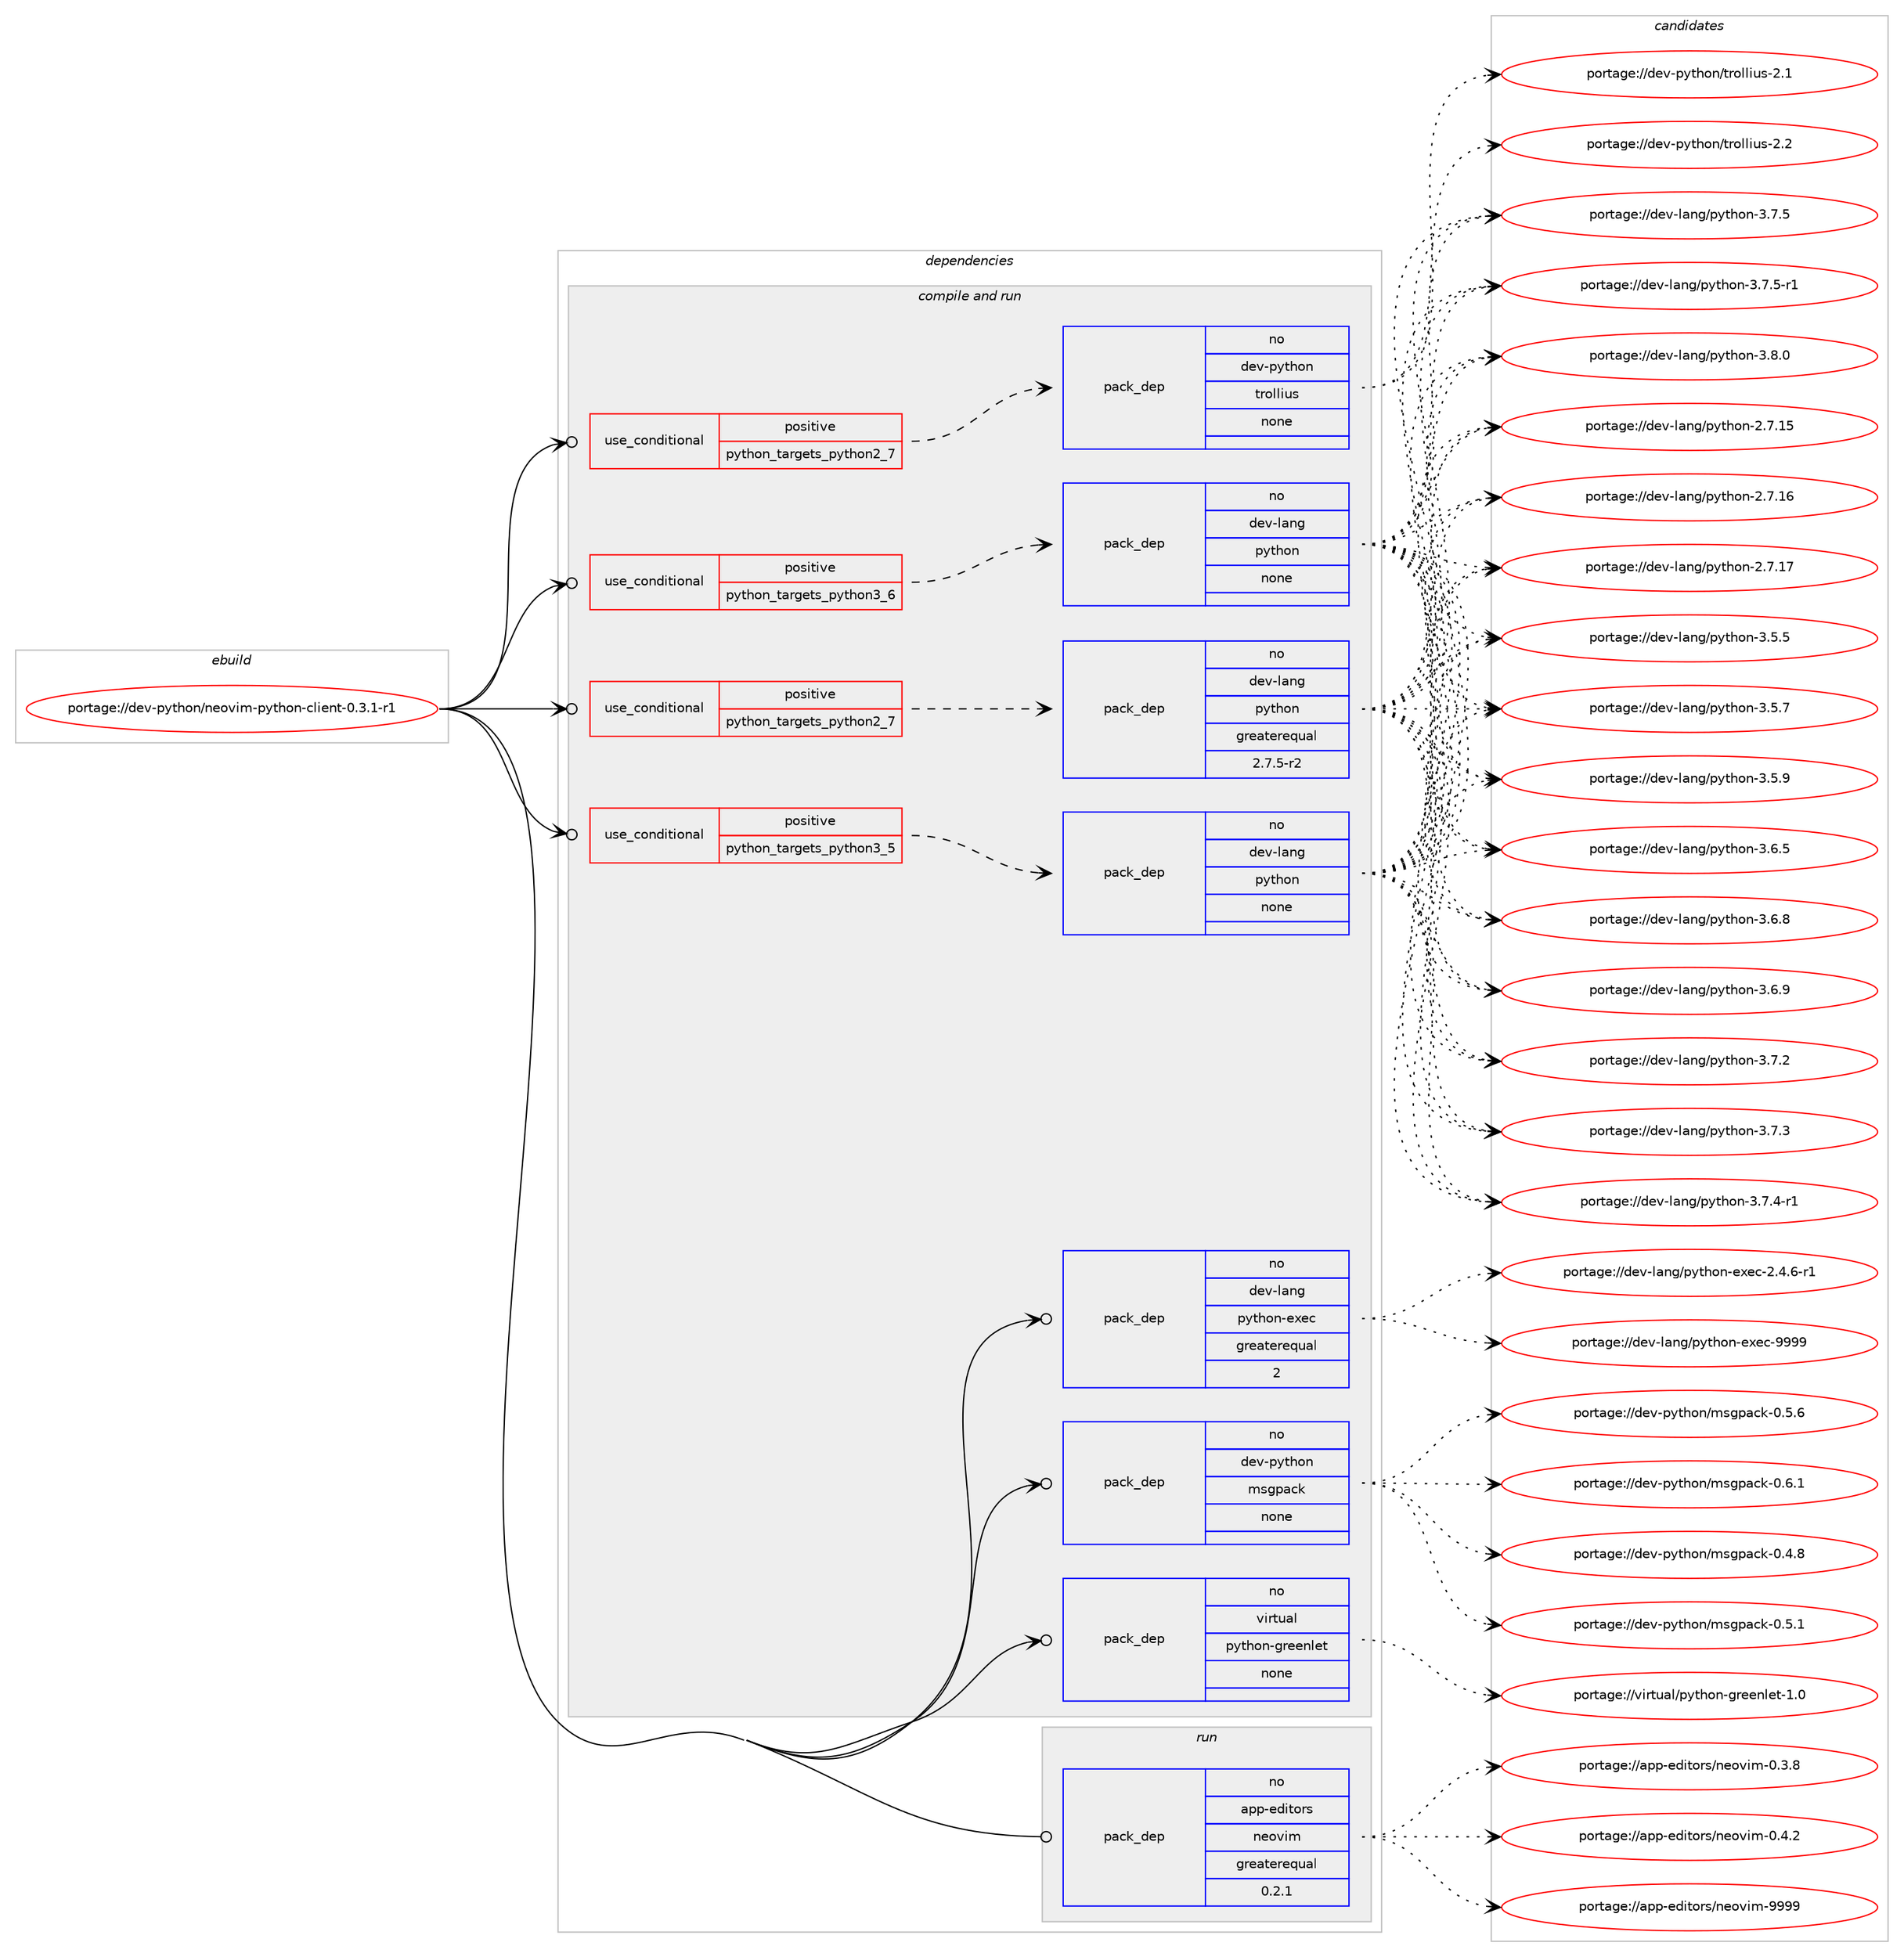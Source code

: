digraph prolog {

# *************
# Graph options
# *************

newrank=true;
concentrate=true;
compound=true;
graph [rankdir=LR,fontname=Helvetica,fontsize=10,ranksep=1.5];#, ranksep=2.5, nodesep=0.2];
edge  [arrowhead=vee];
node  [fontname=Helvetica,fontsize=10];

# **********
# The ebuild
# **********

subgraph cluster_leftcol {
color=gray;
rank=same;
label=<<i>ebuild</i>>;
id [label="portage://dev-python/neovim-python-client-0.3.1-r1", color=red, width=4, href="../dev-python/neovim-python-client-0.3.1-r1.svg"];
}

# ****************
# The dependencies
# ****************

subgraph cluster_midcol {
color=gray;
label=<<i>dependencies</i>>;
subgraph cluster_compile {
fillcolor="#eeeeee";
style=filled;
label=<<i>compile</i>>;
}
subgraph cluster_compileandrun {
fillcolor="#eeeeee";
style=filled;
label=<<i>compile and run</i>>;
subgraph cond32257 {
dependency151017 [label=<<TABLE BORDER="0" CELLBORDER="1" CELLSPACING="0" CELLPADDING="4"><TR><TD ROWSPAN="3" CELLPADDING="10">use_conditional</TD></TR><TR><TD>positive</TD></TR><TR><TD>python_targets_python2_7</TD></TR></TABLE>>, shape=none, color=red];
subgraph pack115436 {
dependency151018 [label=<<TABLE BORDER="0" CELLBORDER="1" CELLSPACING="0" CELLPADDING="4" WIDTH="220"><TR><TD ROWSPAN="6" CELLPADDING="30">pack_dep</TD></TR><TR><TD WIDTH="110">no</TD></TR><TR><TD>dev-lang</TD></TR><TR><TD>python</TD></TR><TR><TD>greaterequal</TD></TR><TR><TD>2.7.5-r2</TD></TR></TABLE>>, shape=none, color=blue];
}
dependency151017:e -> dependency151018:w [weight=20,style="dashed",arrowhead="vee"];
}
id:e -> dependency151017:w [weight=20,style="solid",arrowhead="odotvee"];
subgraph cond32258 {
dependency151019 [label=<<TABLE BORDER="0" CELLBORDER="1" CELLSPACING="0" CELLPADDING="4"><TR><TD ROWSPAN="3" CELLPADDING="10">use_conditional</TD></TR><TR><TD>positive</TD></TR><TR><TD>python_targets_python2_7</TD></TR></TABLE>>, shape=none, color=red];
subgraph pack115437 {
dependency151020 [label=<<TABLE BORDER="0" CELLBORDER="1" CELLSPACING="0" CELLPADDING="4" WIDTH="220"><TR><TD ROWSPAN="6" CELLPADDING="30">pack_dep</TD></TR><TR><TD WIDTH="110">no</TD></TR><TR><TD>dev-python</TD></TR><TR><TD>trollius</TD></TR><TR><TD>none</TD></TR><TR><TD></TD></TR></TABLE>>, shape=none, color=blue];
}
dependency151019:e -> dependency151020:w [weight=20,style="dashed",arrowhead="vee"];
}
id:e -> dependency151019:w [weight=20,style="solid",arrowhead="odotvee"];
subgraph cond32259 {
dependency151021 [label=<<TABLE BORDER="0" CELLBORDER="1" CELLSPACING="0" CELLPADDING="4"><TR><TD ROWSPAN="3" CELLPADDING="10">use_conditional</TD></TR><TR><TD>positive</TD></TR><TR><TD>python_targets_python3_5</TD></TR></TABLE>>, shape=none, color=red];
subgraph pack115438 {
dependency151022 [label=<<TABLE BORDER="0" CELLBORDER="1" CELLSPACING="0" CELLPADDING="4" WIDTH="220"><TR><TD ROWSPAN="6" CELLPADDING="30">pack_dep</TD></TR><TR><TD WIDTH="110">no</TD></TR><TR><TD>dev-lang</TD></TR><TR><TD>python</TD></TR><TR><TD>none</TD></TR><TR><TD></TD></TR></TABLE>>, shape=none, color=blue];
}
dependency151021:e -> dependency151022:w [weight=20,style="dashed",arrowhead="vee"];
}
id:e -> dependency151021:w [weight=20,style="solid",arrowhead="odotvee"];
subgraph cond32260 {
dependency151023 [label=<<TABLE BORDER="0" CELLBORDER="1" CELLSPACING="0" CELLPADDING="4"><TR><TD ROWSPAN="3" CELLPADDING="10">use_conditional</TD></TR><TR><TD>positive</TD></TR><TR><TD>python_targets_python3_6</TD></TR></TABLE>>, shape=none, color=red];
subgraph pack115439 {
dependency151024 [label=<<TABLE BORDER="0" CELLBORDER="1" CELLSPACING="0" CELLPADDING="4" WIDTH="220"><TR><TD ROWSPAN="6" CELLPADDING="30">pack_dep</TD></TR><TR><TD WIDTH="110">no</TD></TR><TR><TD>dev-lang</TD></TR><TR><TD>python</TD></TR><TR><TD>none</TD></TR><TR><TD></TD></TR></TABLE>>, shape=none, color=blue];
}
dependency151023:e -> dependency151024:w [weight=20,style="dashed",arrowhead="vee"];
}
id:e -> dependency151023:w [weight=20,style="solid",arrowhead="odotvee"];
subgraph pack115440 {
dependency151025 [label=<<TABLE BORDER="0" CELLBORDER="1" CELLSPACING="0" CELLPADDING="4" WIDTH="220"><TR><TD ROWSPAN="6" CELLPADDING="30">pack_dep</TD></TR><TR><TD WIDTH="110">no</TD></TR><TR><TD>dev-lang</TD></TR><TR><TD>python-exec</TD></TR><TR><TD>greaterequal</TD></TR><TR><TD>2</TD></TR></TABLE>>, shape=none, color=blue];
}
id:e -> dependency151025:w [weight=20,style="solid",arrowhead="odotvee"];
subgraph pack115441 {
dependency151026 [label=<<TABLE BORDER="0" CELLBORDER="1" CELLSPACING="0" CELLPADDING="4" WIDTH="220"><TR><TD ROWSPAN="6" CELLPADDING="30">pack_dep</TD></TR><TR><TD WIDTH="110">no</TD></TR><TR><TD>dev-python</TD></TR><TR><TD>msgpack</TD></TR><TR><TD>none</TD></TR><TR><TD></TD></TR></TABLE>>, shape=none, color=blue];
}
id:e -> dependency151026:w [weight=20,style="solid",arrowhead="odotvee"];
subgraph pack115442 {
dependency151027 [label=<<TABLE BORDER="0" CELLBORDER="1" CELLSPACING="0" CELLPADDING="4" WIDTH="220"><TR><TD ROWSPAN="6" CELLPADDING="30">pack_dep</TD></TR><TR><TD WIDTH="110">no</TD></TR><TR><TD>virtual</TD></TR><TR><TD>python-greenlet</TD></TR><TR><TD>none</TD></TR><TR><TD></TD></TR></TABLE>>, shape=none, color=blue];
}
id:e -> dependency151027:w [weight=20,style="solid",arrowhead="odotvee"];
}
subgraph cluster_run {
fillcolor="#eeeeee";
style=filled;
label=<<i>run</i>>;
subgraph pack115443 {
dependency151028 [label=<<TABLE BORDER="0" CELLBORDER="1" CELLSPACING="0" CELLPADDING="4" WIDTH="220"><TR><TD ROWSPAN="6" CELLPADDING="30">pack_dep</TD></TR><TR><TD WIDTH="110">no</TD></TR><TR><TD>app-editors</TD></TR><TR><TD>neovim</TD></TR><TR><TD>greaterequal</TD></TR><TR><TD>0.2.1</TD></TR></TABLE>>, shape=none, color=blue];
}
id:e -> dependency151028:w [weight=20,style="solid",arrowhead="odot"];
}
}

# **************
# The candidates
# **************

subgraph cluster_choices {
rank=same;
color=gray;
label=<<i>candidates</i>>;

subgraph choice115436 {
color=black;
nodesep=1;
choiceportage10010111845108971101034711212111610411111045504655464953 [label="portage://dev-lang/python-2.7.15", color=red, width=4,href="../dev-lang/python-2.7.15.svg"];
choiceportage10010111845108971101034711212111610411111045504655464954 [label="portage://dev-lang/python-2.7.16", color=red, width=4,href="../dev-lang/python-2.7.16.svg"];
choiceportage10010111845108971101034711212111610411111045504655464955 [label="portage://dev-lang/python-2.7.17", color=red, width=4,href="../dev-lang/python-2.7.17.svg"];
choiceportage100101118451089711010347112121116104111110455146534653 [label="portage://dev-lang/python-3.5.5", color=red, width=4,href="../dev-lang/python-3.5.5.svg"];
choiceportage100101118451089711010347112121116104111110455146534655 [label="portage://dev-lang/python-3.5.7", color=red, width=4,href="../dev-lang/python-3.5.7.svg"];
choiceportage100101118451089711010347112121116104111110455146534657 [label="portage://dev-lang/python-3.5.9", color=red, width=4,href="../dev-lang/python-3.5.9.svg"];
choiceportage100101118451089711010347112121116104111110455146544653 [label="portage://dev-lang/python-3.6.5", color=red, width=4,href="../dev-lang/python-3.6.5.svg"];
choiceportage100101118451089711010347112121116104111110455146544656 [label="portage://dev-lang/python-3.6.8", color=red, width=4,href="../dev-lang/python-3.6.8.svg"];
choiceportage100101118451089711010347112121116104111110455146544657 [label="portage://dev-lang/python-3.6.9", color=red, width=4,href="../dev-lang/python-3.6.9.svg"];
choiceportage100101118451089711010347112121116104111110455146554650 [label="portage://dev-lang/python-3.7.2", color=red, width=4,href="../dev-lang/python-3.7.2.svg"];
choiceportage100101118451089711010347112121116104111110455146554651 [label="portage://dev-lang/python-3.7.3", color=red, width=4,href="../dev-lang/python-3.7.3.svg"];
choiceportage1001011184510897110103471121211161041111104551465546524511449 [label="portage://dev-lang/python-3.7.4-r1", color=red, width=4,href="../dev-lang/python-3.7.4-r1.svg"];
choiceportage100101118451089711010347112121116104111110455146554653 [label="portage://dev-lang/python-3.7.5", color=red, width=4,href="../dev-lang/python-3.7.5.svg"];
choiceportage1001011184510897110103471121211161041111104551465546534511449 [label="portage://dev-lang/python-3.7.5-r1", color=red, width=4,href="../dev-lang/python-3.7.5-r1.svg"];
choiceportage100101118451089711010347112121116104111110455146564648 [label="portage://dev-lang/python-3.8.0", color=red, width=4,href="../dev-lang/python-3.8.0.svg"];
dependency151018:e -> choiceportage10010111845108971101034711212111610411111045504655464953:w [style=dotted,weight="100"];
dependency151018:e -> choiceportage10010111845108971101034711212111610411111045504655464954:w [style=dotted,weight="100"];
dependency151018:e -> choiceportage10010111845108971101034711212111610411111045504655464955:w [style=dotted,weight="100"];
dependency151018:e -> choiceportage100101118451089711010347112121116104111110455146534653:w [style=dotted,weight="100"];
dependency151018:e -> choiceportage100101118451089711010347112121116104111110455146534655:w [style=dotted,weight="100"];
dependency151018:e -> choiceportage100101118451089711010347112121116104111110455146534657:w [style=dotted,weight="100"];
dependency151018:e -> choiceportage100101118451089711010347112121116104111110455146544653:w [style=dotted,weight="100"];
dependency151018:e -> choiceportage100101118451089711010347112121116104111110455146544656:w [style=dotted,weight="100"];
dependency151018:e -> choiceportage100101118451089711010347112121116104111110455146544657:w [style=dotted,weight="100"];
dependency151018:e -> choiceportage100101118451089711010347112121116104111110455146554650:w [style=dotted,weight="100"];
dependency151018:e -> choiceportage100101118451089711010347112121116104111110455146554651:w [style=dotted,weight="100"];
dependency151018:e -> choiceportage1001011184510897110103471121211161041111104551465546524511449:w [style=dotted,weight="100"];
dependency151018:e -> choiceportage100101118451089711010347112121116104111110455146554653:w [style=dotted,weight="100"];
dependency151018:e -> choiceportage1001011184510897110103471121211161041111104551465546534511449:w [style=dotted,weight="100"];
dependency151018:e -> choiceportage100101118451089711010347112121116104111110455146564648:w [style=dotted,weight="100"];
}
subgraph choice115437 {
color=black;
nodesep=1;
choiceportage100101118451121211161041111104711611411110810810511711545504649 [label="portage://dev-python/trollius-2.1", color=red, width=4,href="../dev-python/trollius-2.1.svg"];
choiceportage100101118451121211161041111104711611411110810810511711545504650 [label="portage://dev-python/trollius-2.2", color=red, width=4,href="../dev-python/trollius-2.2.svg"];
dependency151020:e -> choiceportage100101118451121211161041111104711611411110810810511711545504649:w [style=dotted,weight="100"];
dependency151020:e -> choiceportage100101118451121211161041111104711611411110810810511711545504650:w [style=dotted,weight="100"];
}
subgraph choice115438 {
color=black;
nodesep=1;
choiceportage10010111845108971101034711212111610411111045504655464953 [label="portage://dev-lang/python-2.7.15", color=red, width=4,href="../dev-lang/python-2.7.15.svg"];
choiceportage10010111845108971101034711212111610411111045504655464954 [label="portage://dev-lang/python-2.7.16", color=red, width=4,href="../dev-lang/python-2.7.16.svg"];
choiceportage10010111845108971101034711212111610411111045504655464955 [label="portage://dev-lang/python-2.7.17", color=red, width=4,href="../dev-lang/python-2.7.17.svg"];
choiceportage100101118451089711010347112121116104111110455146534653 [label="portage://dev-lang/python-3.5.5", color=red, width=4,href="../dev-lang/python-3.5.5.svg"];
choiceportage100101118451089711010347112121116104111110455146534655 [label="portage://dev-lang/python-3.5.7", color=red, width=4,href="../dev-lang/python-3.5.7.svg"];
choiceportage100101118451089711010347112121116104111110455146534657 [label="portage://dev-lang/python-3.5.9", color=red, width=4,href="../dev-lang/python-3.5.9.svg"];
choiceportage100101118451089711010347112121116104111110455146544653 [label="portage://dev-lang/python-3.6.5", color=red, width=4,href="../dev-lang/python-3.6.5.svg"];
choiceportage100101118451089711010347112121116104111110455146544656 [label="portage://dev-lang/python-3.6.8", color=red, width=4,href="../dev-lang/python-3.6.8.svg"];
choiceportage100101118451089711010347112121116104111110455146544657 [label="portage://dev-lang/python-3.6.9", color=red, width=4,href="../dev-lang/python-3.6.9.svg"];
choiceportage100101118451089711010347112121116104111110455146554650 [label="portage://dev-lang/python-3.7.2", color=red, width=4,href="../dev-lang/python-3.7.2.svg"];
choiceportage100101118451089711010347112121116104111110455146554651 [label="portage://dev-lang/python-3.7.3", color=red, width=4,href="../dev-lang/python-3.7.3.svg"];
choiceportage1001011184510897110103471121211161041111104551465546524511449 [label="portage://dev-lang/python-3.7.4-r1", color=red, width=4,href="../dev-lang/python-3.7.4-r1.svg"];
choiceportage100101118451089711010347112121116104111110455146554653 [label="portage://dev-lang/python-3.7.5", color=red, width=4,href="../dev-lang/python-3.7.5.svg"];
choiceportage1001011184510897110103471121211161041111104551465546534511449 [label="portage://dev-lang/python-3.7.5-r1", color=red, width=4,href="../dev-lang/python-3.7.5-r1.svg"];
choiceportage100101118451089711010347112121116104111110455146564648 [label="portage://dev-lang/python-3.8.0", color=red, width=4,href="../dev-lang/python-3.8.0.svg"];
dependency151022:e -> choiceportage10010111845108971101034711212111610411111045504655464953:w [style=dotted,weight="100"];
dependency151022:e -> choiceportage10010111845108971101034711212111610411111045504655464954:w [style=dotted,weight="100"];
dependency151022:e -> choiceportage10010111845108971101034711212111610411111045504655464955:w [style=dotted,weight="100"];
dependency151022:e -> choiceportage100101118451089711010347112121116104111110455146534653:w [style=dotted,weight="100"];
dependency151022:e -> choiceportage100101118451089711010347112121116104111110455146534655:w [style=dotted,weight="100"];
dependency151022:e -> choiceportage100101118451089711010347112121116104111110455146534657:w [style=dotted,weight="100"];
dependency151022:e -> choiceportage100101118451089711010347112121116104111110455146544653:w [style=dotted,weight="100"];
dependency151022:e -> choiceportage100101118451089711010347112121116104111110455146544656:w [style=dotted,weight="100"];
dependency151022:e -> choiceportage100101118451089711010347112121116104111110455146544657:w [style=dotted,weight="100"];
dependency151022:e -> choiceportage100101118451089711010347112121116104111110455146554650:w [style=dotted,weight="100"];
dependency151022:e -> choiceportage100101118451089711010347112121116104111110455146554651:w [style=dotted,weight="100"];
dependency151022:e -> choiceportage1001011184510897110103471121211161041111104551465546524511449:w [style=dotted,weight="100"];
dependency151022:e -> choiceportage100101118451089711010347112121116104111110455146554653:w [style=dotted,weight="100"];
dependency151022:e -> choiceportage1001011184510897110103471121211161041111104551465546534511449:w [style=dotted,weight="100"];
dependency151022:e -> choiceportage100101118451089711010347112121116104111110455146564648:w [style=dotted,weight="100"];
}
subgraph choice115439 {
color=black;
nodesep=1;
choiceportage10010111845108971101034711212111610411111045504655464953 [label="portage://dev-lang/python-2.7.15", color=red, width=4,href="../dev-lang/python-2.7.15.svg"];
choiceportage10010111845108971101034711212111610411111045504655464954 [label="portage://dev-lang/python-2.7.16", color=red, width=4,href="../dev-lang/python-2.7.16.svg"];
choiceportage10010111845108971101034711212111610411111045504655464955 [label="portage://dev-lang/python-2.7.17", color=red, width=4,href="../dev-lang/python-2.7.17.svg"];
choiceportage100101118451089711010347112121116104111110455146534653 [label="portage://dev-lang/python-3.5.5", color=red, width=4,href="../dev-lang/python-3.5.5.svg"];
choiceportage100101118451089711010347112121116104111110455146534655 [label="portage://dev-lang/python-3.5.7", color=red, width=4,href="../dev-lang/python-3.5.7.svg"];
choiceportage100101118451089711010347112121116104111110455146534657 [label="portage://dev-lang/python-3.5.9", color=red, width=4,href="../dev-lang/python-3.5.9.svg"];
choiceportage100101118451089711010347112121116104111110455146544653 [label="portage://dev-lang/python-3.6.5", color=red, width=4,href="../dev-lang/python-3.6.5.svg"];
choiceportage100101118451089711010347112121116104111110455146544656 [label="portage://dev-lang/python-3.6.8", color=red, width=4,href="../dev-lang/python-3.6.8.svg"];
choiceportage100101118451089711010347112121116104111110455146544657 [label="portage://dev-lang/python-3.6.9", color=red, width=4,href="../dev-lang/python-3.6.9.svg"];
choiceportage100101118451089711010347112121116104111110455146554650 [label="portage://dev-lang/python-3.7.2", color=red, width=4,href="../dev-lang/python-3.7.2.svg"];
choiceportage100101118451089711010347112121116104111110455146554651 [label="portage://dev-lang/python-3.7.3", color=red, width=4,href="../dev-lang/python-3.7.3.svg"];
choiceportage1001011184510897110103471121211161041111104551465546524511449 [label="portage://dev-lang/python-3.7.4-r1", color=red, width=4,href="../dev-lang/python-3.7.4-r1.svg"];
choiceportage100101118451089711010347112121116104111110455146554653 [label="portage://dev-lang/python-3.7.5", color=red, width=4,href="../dev-lang/python-3.7.5.svg"];
choiceportage1001011184510897110103471121211161041111104551465546534511449 [label="portage://dev-lang/python-3.7.5-r1", color=red, width=4,href="../dev-lang/python-3.7.5-r1.svg"];
choiceportage100101118451089711010347112121116104111110455146564648 [label="portage://dev-lang/python-3.8.0", color=red, width=4,href="../dev-lang/python-3.8.0.svg"];
dependency151024:e -> choiceportage10010111845108971101034711212111610411111045504655464953:w [style=dotted,weight="100"];
dependency151024:e -> choiceportage10010111845108971101034711212111610411111045504655464954:w [style=dotted,weight="100"];
dependency151024:e -> choiceportage10010111845108971101034711212111610411111045504655464955:w [style=dotted,weight="100"];
dependency151024:e -> choiceportage100101118451089711010347112121116104111110455146534653:w [style=dotted,weight="100"];
dependency151024:e -> choiceportage100101118451089711010347112121116104111110455146534655:w [style=dotted,weight="100"];
dependency151024:e -> choiceportage100101118451089711010347112121116104111110455146534657:w [style=dotted,weight="100"];
dependency151024:e -> choiceportage100101118451089711010347112121116104111110455146544653:w [style=dotted,weight="100"];
dependency151024:e -> choiceportage100101118451089711010347112121116104111110455146544656:w [style=dotted,weight="100"];
dependency151024:e -> choiceportage100101118451089711010347112121116104111110455146544657:w [style=dotted,weight="100"];
dependency151024:e -> choiceportage100101118451089711010347112121116104111110455146554650:w [style=dotted,weight="100"];
dependency151024:e -> choiceportage100101118451089711010347112121116104111110455146554651:w [style=dotted,weight="100"];
dependency151024:e -> choiceportage1001011184510897110103471121211161041111104551465546524511449:w [style=dotted,weight="100"];
dependency151024:e -> choiceportage100101118451089711010347112121116104111110455146554653:w [style=dotted,weight="100"];
dependency151024:e -> choiceportage1001011184510897110103471121211161041111104551465546534511449:w [style=dotted,weight="100"];
dependency151024:e -> choiceportage100101118451089711010347112121116104111110455146564648:w [style=dotted,weight="100"];
}
subgraph choice115440 {
color=black;
nodesep=1;
choiceportage10010111845108971101034711212111610411111045101120101994550465246544511449 [label="portage://dev-lang/python-exec-2.4.6-r1", color=red, width=4,href="../dev-lang/python-exec-2.4.6-r1.svg"];
choiceportage10010111845108971101034711212111610411111045101120101994557575757 [label="portage://dev-lang/python-exec-9999", color=red, width=4,href="../dev-lang/python-exec-9999.svg"];
dependency151025:e -> choiceportage10010111845108971101034711212111610411111045101120101994550465246544511449:w [style=dotted,weight="100"];
dependency151025:e -> choiceportage10010111845108971101034711212111610411111045101120101994557575757:w [style=dotted,weight="100"];
}
subgraph choice115441 {
color=black;
nodesep=1;
choiceportage10010111845112121116104111110471091151031129799107454846524656 [label="portage://dev-python/msgpack-0.4.8", color=red, width=4,href="../dev-python/msgpack-0.4.8.svg"];
choiceportage10010111845112121116104111110471091151031129799107454846534649 [label="portage://dev-python/msgpack-0.5.1", color=red, width=4,href="../dev-python/msgpack-0.5.1.svg"];
choiceportage10010111845112121116104111110471091151031129799107454846534654 [label="portage://dev-python/msgpack-0.5.6", color=red, width=4,href="../dev-python/msgpack-0.5.6.svg"];
choiceportage10010111845112121116104111110471091151031129799107454846544649 [label="portage://dev-python/msgpack-0.6.1", color=red, width=4,href="../dev-python/msgpack-0.6.1.svg"];
dependency151026:e -> choiceportage10010111845112121116104111110471091151031129799107454846524656:w [style=dotted,weight="100"];
dependency151026:e -> choiceportage10010111845112121116104111110471091151031129799107454846534649:w [style=dotted,weight="100"];
dependency151026:e -> choiceportage10010111845112121116104111110471091151031129799107454846534654:w [style=dotted,weight="100"];
dependency151026:e -> choiceportage10010111845112121116104111110471091151031129799107454846544649:w [style=dotted,weight="100"];
}
subgraph choice115442 {
color=black;
nodesep=1;
choiceportage11810511411611797108471121211161041111104510311410110111010810111645494648 [label="portage://virtual/python-greenlet-1.0", color=red, width=4,href="../virtual/python-greenlet-1.0.svg"];
dependency151027:e -> choiceportage11810511411611797108471121211161041111104510311410110111010810111645494648:w [style=dotted,weight="100"];
}
subgraph choice115443 {
color=black;
nodesep=1;
choiceportage971121124510110010511611111411547110101111118105109454846514656 [label="portage://app-editors/neovim-0.3.8", color=red, width=4,href="../app-editors/neovim-0.3.8.svg"];
choiceportage971121124510110010511611111411547110101111118105109454846524650 [label="portage://app-editors/neovim-0.4.2", color=red, width=4,href="../app-editors/neovim-0.4.2.svg"];
choiceportage9711211245101100105116111114115471101011111181051094557575757 [label="portage://app-editors/neovim-9999", color=red, width=4,href="../app-editors/neovim-9999.svg"];
dependency151028:e -> choiceportage971121124510110010511611111411547110101111118105109454846514656:w [style=dotted,weight="100"];
dependency151028:e -> choiceportage971121124510110010511611111411547110101111118105109454846524650:w [style=dotted,weight="100"];
dependency151028:e -> choiceportage9711211245101100105116111114115471101011111181051094557575757:w [style=dotted,weight="100"];
}
}

}

